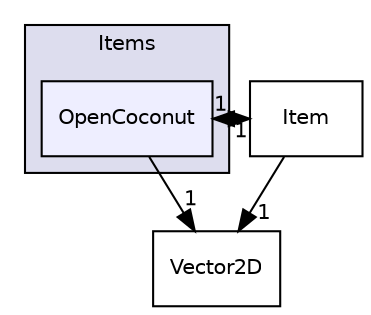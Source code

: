 digraph "Items/OpenCoconut" {
  compound=true
  node [ fontsize="10", fontname="Helvetica"];
  edge [ labelfontsize="10", labelfontname="Helvetica"];
  subgraph clusterdir_7d02ce0627a9d08bc7415ddf5065332d {
    graph [ bgcolor="#ddddee", pencolor="black", label="Items" fontname="Helvetica", fontsize="10", URL="dir_7d02ce0627a9d08bc7415ddf5065332d.html"]
  dir_0cb6899a78290db278e77bf038356e91 [shape=box, label="OpenCoconut", style="filled", fillcolor="#eeeeff", pencolor="black", URL="dir_0cb6899a78290db278e77bf038356e91.html"];
  }
  dir_ab2875aa51063794301457259c77ae2f [shape=box label="Vector2D" URL="dir_ab2875aa51063794301457259c77ae2f.html"];
  dir_59a3773fb886f53e651afc58787e32cb [shape=box label="Item" URL="dir_59a3773fb886f53e651afc58787e32cb.html"];
  dir_0cb6899a78290db278e77bf038356e91->dir_ab2875aa51063794301457259c77ae2f [headlabel="1", labeldistance=1.5 headhref="dir_000014_000018.html"];
  dir_0cb6899a78290db278e77bf038356e91->dir_59a3773fb886f53e651afc58787e32cb [headlabel="1", labeldistance=1.5 headhref="dir_000014_000010.html"];
  dir_59a3773fb886f53e651afc58787e32cb->dir_ab2875aa51063794301457259c77ae2f [headlabel="1", labeldistance=1.5 headhref="dir_000010_000018.html"];
  dir_59a3773fb886f53e651afc58787e32cb->dir_0cb6899a78290db278e77bf038356e91 [headlabel="1", labeldistance=1.5 headhref="dir_000010_000014.html"];
}
